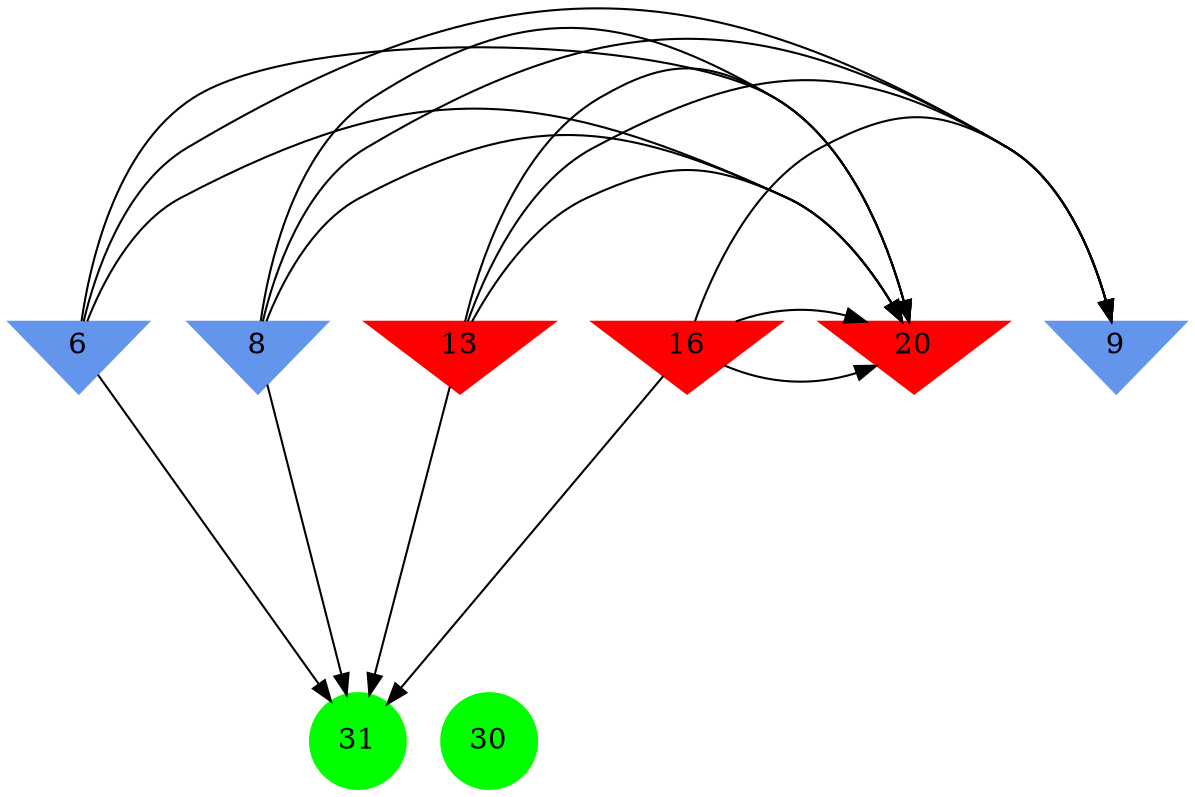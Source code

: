 digraph brain {
	ranksep=2.0;
	6 [shape=invtriangle,style=filled,color=cornflowerblue];
	8 [shape=invtriangle,style=filled,color=cornflowerblue];
	9 [shape=invtriangle,style=filled,color=cornflowerblue];
	13 [shape=invtriangle,style=filled,color=red];
	16 [shape=invtriangle,style=filled,color=red];
	20 [shape=invtriangle,style=filled,color=red];
	30 [shape=circle,style=filled,color=green];
	31 [shape=circle,style=filled,color=green];
	8	->	20;
	8	->	31;
	8	->	9;
	8	->	20;
	16	->	20;
	16	->	31;
	16	->	9;
	16	->	20;
	6	->	20;
	6	->	31;
	6	->	9;
	6	->	20;
	13	->	20;
	13	->	31;
	13	->	9;
	13	->	20;
	{ rank=same; 6; 8; 9; 13; 16; 20; }
	{ rank=same; }
	{ rank=same; 30; 31; }
}
